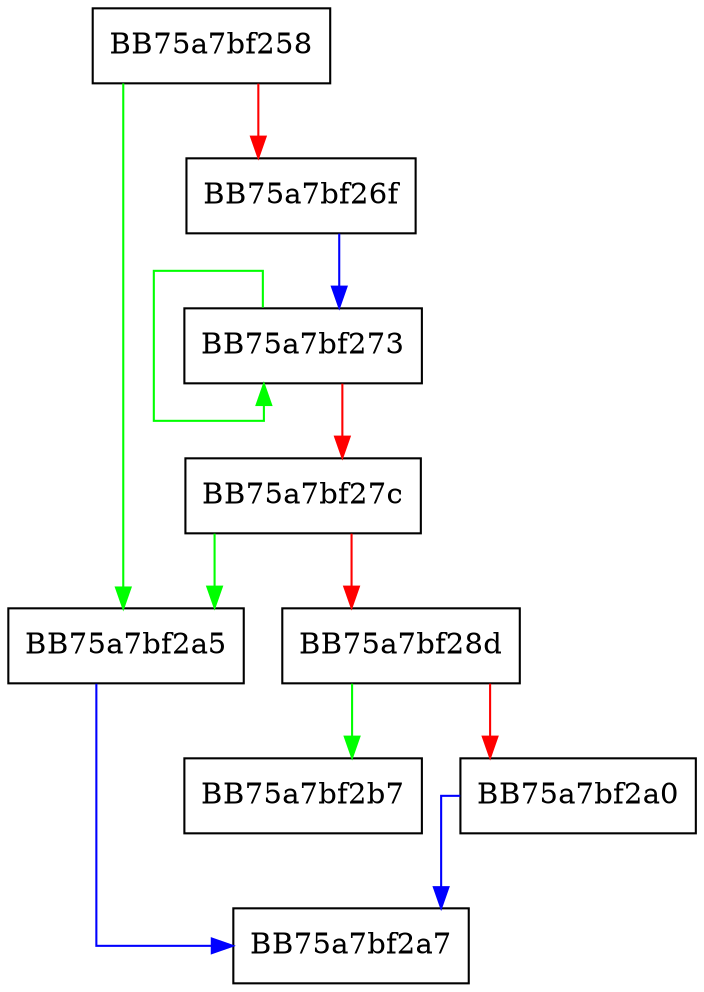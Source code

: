 digraph _strdup {
  node [shape="box"];
  graph [splines=ortho];
  BB75a7bf258 -> BB75a7bf2a5 [color="green"];
  BB75a7bf258 -> BB75a7bf26f [color="red"];
  BB75a7bf26f -> BB75a7bf273 [color="blue"];
  BB75a7bf273 -> BB75a7bf273 [color="green"];
  BB75a7bf273 -> BB75a7bf27c [color="red"];
  BB75a7bf27c -> BB75a7bf2a5 [color="green"];
  BB75a7bf27c -> BB75a7bf28d [color="red"];
  BB75a7bf28d -> BB75a7bf2b7 [color="green"];
  BB75a7bf28d -> BB75a7bf2a0 [color="red"];
  BB75a7bf2a0 -> BB75a7bf2a7 [color="blue"];
  BB75a7bf2a5 -> BB75a7bf2a7 [color="blue"];
}